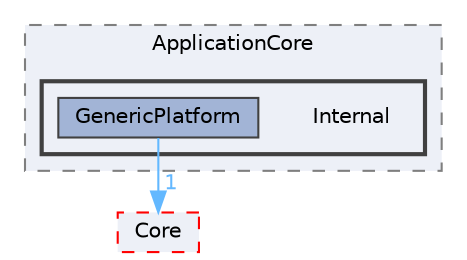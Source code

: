 digraph "Internal"
{
 // INTERACTIVE_SVG=YES
 // LATEX_PDF_SIZE
  bgcolor="transparent";
  edge [fontname=Helvetica,fontsize=10,labelfontname=Helvetica,labelfontsize=10];
  node [fontname=Helvetica,fontsize=10,shape=box,height=0.2,width=0.4];
  compound=true
  subgraph clusterdir_a0470932637a5b4378844d0dd6134206 {
    graph [ bgcolor="#edf0f7", pencolor="grey50", label="ApplicationCore", fontname=Helvetica,fontsize=10 style="filled,dashed", URL="dir_a0470932637a5b4378844d0dd6134206.html",tooltip=""]
  subgraph clusterdir_b1bff7a0004e2719d9f745e64eaa9f9e {
    graph [ bgcolor="#edf0f7", pencolor="grey25", label="", fontname=Helvetica,fontsize=10 style="filled,bold", URL="dir_b1bff7a0004e2719d9f745e64eaa9f9e.html",tooltip=""]
    dir_b1bff7a0004e2719d9f745e64eaa9f9e [shape=plaintext, label="Internal"];
  dir_cebd09dbf979691281ad0e99c82b215d [label="GenericPlatform", fillcolor="#a2b4d6", color="grey25", style="filled", URL="dir_cebd09dbf979691281ad0e99c82b215d.html",tooltip=""];
  }
  }
  dir_0e6cddcc9caa1238c7f3774224afaa45 [label="Core", fillcolor="#edf0f7", color="red", style="filled,dashed", URL="dir_0e6cddcc9caa1238c7f3774224afaa45.html",tooltip=""];
  dir_cebd09dbf979691281ad0e99c82b215d->dir_0e6cddcc9caa1238c7f3774224afaa45 [headlabel="1", labeldistance=1.5 headhref="dir_000430_000266.html" href="dir_000430_000266.html" color="steelblue1" fontcolor="steelblue1"];
}
